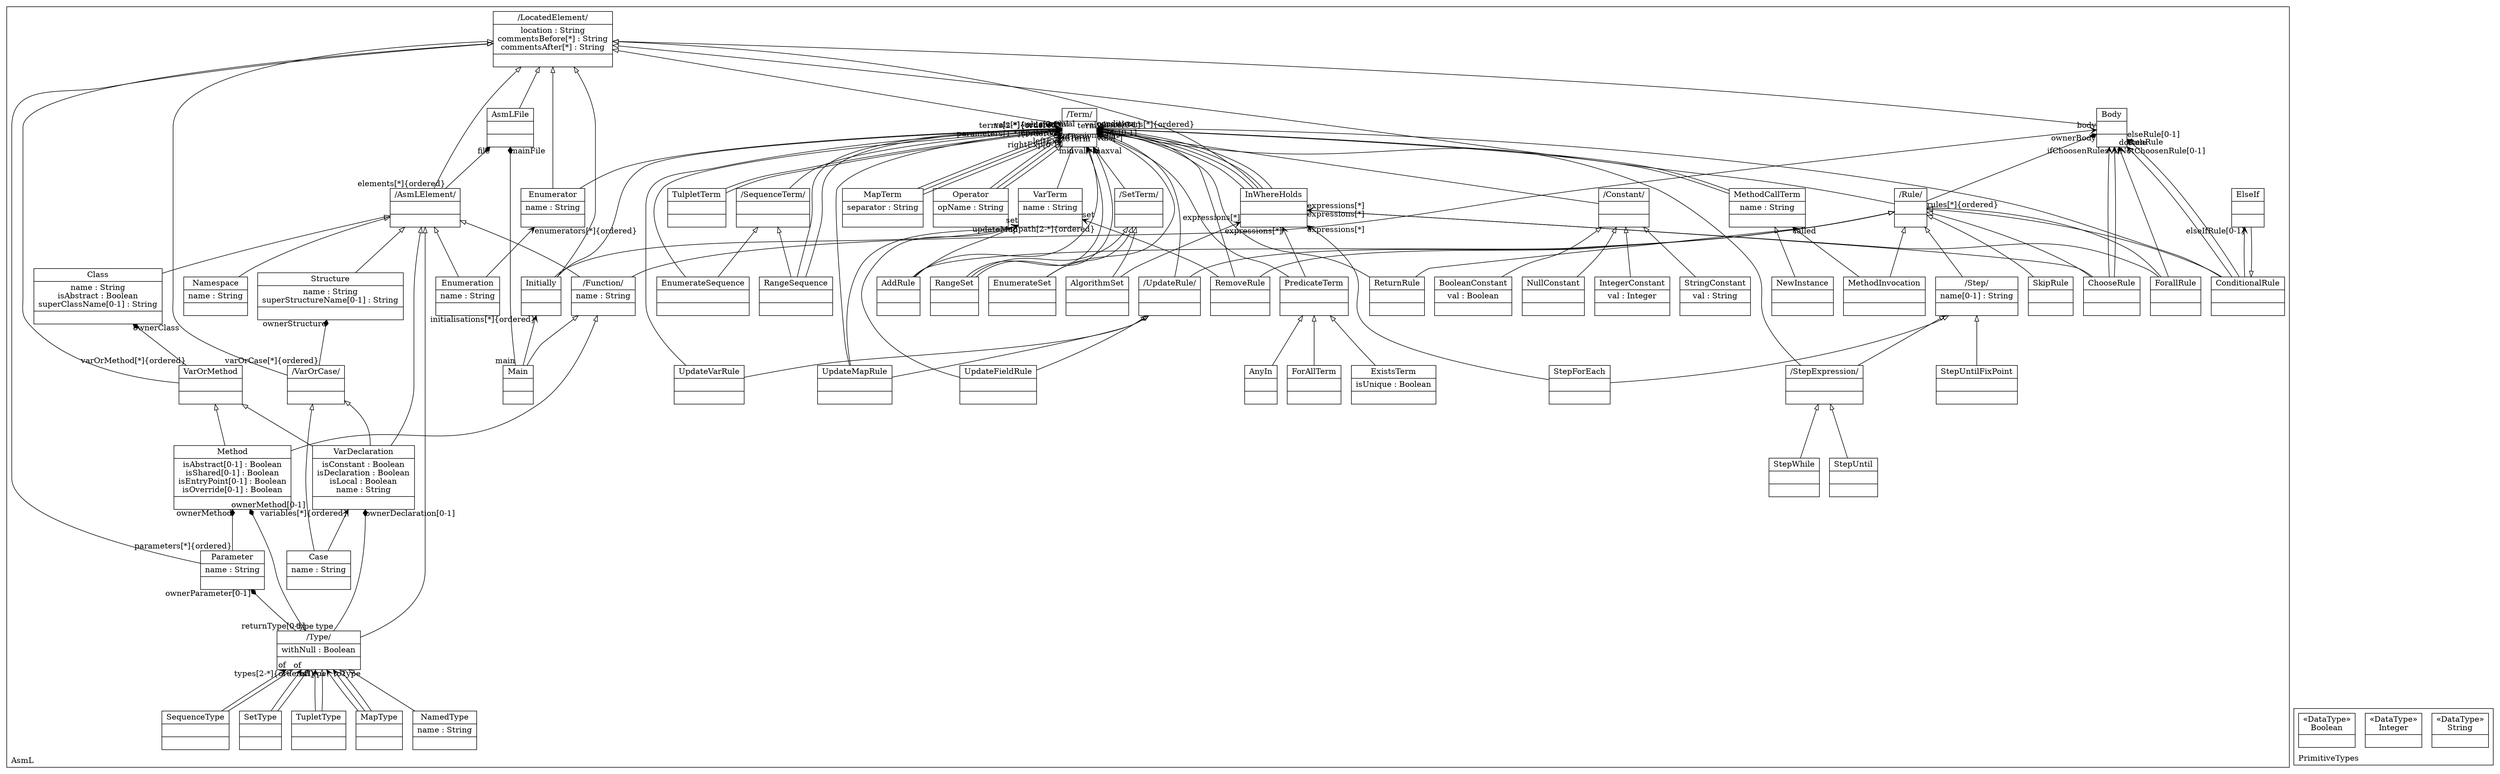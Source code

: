 digraph "KM3 Model in DOT" {
graph[rankdir=BT,labeljust=l,labelloc=t,nodeSep=0.75,compound=true];
 subgraph "cluster_AsmL"{
labelloc=t
color=black
label=AsmL
 node[shape=record];
LocatedElement[label="{/LocatedElement/|location : String\ncommentsBefore[*] : String\ncommentsAfter[*] : String| }"]
;
 node[shape=record];
Body[label="{Body| | }"]
 Body->LocatedElement[arrowhead=onormal,group=LocatedElement,minlen=2,constraint=true,]
;
 node[shape=record];
InWhereHolds[label="{InWhereHolds| | }"]
 InWhereHolds->Term[arrowhead=vee,arrowtail=diamond,headlabel="var",group=Term,minlen=2,constraint=true,]
 InWhereHolds->Term[arrowhead=vee,arrowtail=diamond,headlabel="in",group=Term,minlen=2,constraint=true,]
 InWhereHolds->Term[arrowhead=vee,arrowtail=diamond,headlabel="where[0-1]",group=Term,minlen=2,constraint=true,]
 InWhereHolds->Term[arrowhead=vee,arrowtail=diamond,headlabel="holds[0-1]",group=Term,minlen=2,constraint=true,]
 InWhereHolds->LocatedElement[arrowhead=onormal,group=LocatedElement,minlen=2,constraint=true,]
;
 node[shape=record];
AsmLFile[label="{AsmLFile| | }"]
 AsmLFile->LocatedElement[arrowhead=onormal,group=LocatedElement,minlen=2,constraint=true,]
;
 node[shape=record];
AsmLElement[label="{/AsmLElement/| | }"]
 AsmLElement->AsmLFile[arrowhead=diamond,arrowtail=none,headlabel="file",taillabel="elements[*]{ordered}",group=AsmLFile,minlen=2,constraint=true,]
 AsmLElement->LocatedElement[arrowhead=onormal,group=LocatedElement,minlen=2,constraint=true,]
;
 node[shape=record];
VarDeclaration[label="{VarDeclaration|isConstant : Boolean\nisDeclaration : Boolean\nisLocal : Boolean\nname : String| }"]
 VarDeclaration->AsmLElement[arrowhead=onormal,group=AsmLElement,minlen=2,constraint=true,]
 VarDeclaration->VarOrCase[arrowhead=onormal,group=VarOrCase,minlen=2,constraint=true,]
 VarDeclaration->VarOrMethod[arrowhead=onormal,group=VarOrMethod,minlen=2,constraint=true,]
;
 node[shape=record];
Namespace[label="{Namespace|name : String| }"]
 Namespace->AsmLElement[arrowhead=onormal,group=AsmLElement,minlen=2,constraint=true,]
;
 node[shape=record];
Structure[label="{Structure|name : String\nsuperStructureName[0-1] : String| }"]
 Structure->AsmLElement[arrowhead=onormal,group=AsmLElement,minlen=2,constraint=true,]
;
 node[shape=record];
VarOrCase[label="{/VarOrCase/| | }"]
 VarOrCase->Structure[arrowhead=diamond,arrowtail=none,headlabel="ownerStructure",taillabel="varOrCase[*]{ordered}",group=Structure,minlen=2,constraint=true,]
 VarOrCase->LocatedElement[arrowhead=onormal,group=LocatedElement,minlen=2,constraint=true,]
;
 node[shape=record];
Case[label="{Case|name : String| }"]
 Case->VarDeclaration[arrowhead=vee,arrowtail=diamond,headlabel="variables[*]{ordered}",group=VarDeclaration,minlen=2,constraint=true,]
 Case->VarOrCase[arrowhead=onormal,group=VarOrCase,minlen=2,constraint=true,]
;
 node[shape=record];
Class[label="{Class|name : String\nisAbstract : Boolean\nsuperClassName[0-1] : String| }"]
 Class->AsmLElement[arrowhead=onormal,group=AsmLElement,minlen=2,constraint=true,]
;
 node[shape=record];
VarOrMethod[label="{VarOrMethod| | }"]
 VarOrMethod->Class[arrowhead=diamond,arrowtail=none,headlabel="ownerClass",taillabel="varOrMethod[*]{ordered}",group=Class,minlen=2,constraint=true,]
 VarOrMethod->LocatedElement[arrowhead=onormal,group=LocatedElement,minlen=2,constraint=true,]
;
 node[shape=record];
Enumeration[label="{Enumeration|name : String| }"]
 Enumeration->Enumerator[arrowhead=vee,arrowtail=diamond,headlabel="enumerators[*]{ordered}",group=Enumerator,minlen=2,constraint=true,]
 Enumeration->AsmLElement[arrowhead=onormal,group=AsmLElement,minlen=2,constraint=true,]
;
 node[shape=record];
Enumerator[label="{Enumerator|name : String| }"]
 Enumerator->Term[arrowhead=vee,arrowtail=diamond,headlabel="value[0-1]",group=Term,minlen=2,constraint=true,]
 Enumerator->LocatedElement[arrowhead=onormal,group=LocatedElement,minlen=2,constraint=true,]
;
 node[shape=record];
Function[label="{/Function/|name : String| }"]
 Function->Body[arrowhead=vee,arrowtail=diamond,headlabel="body",group=Body,minlen=2,constraint=true,]
 Function->AsmLElement[arrowhead=onormal,group=AsmLElement,minlen=2,constraint=true,]
;
 node[shape=record];
Method[label="{Method|isAbstract[0-1] : Boolean\nisShared[0-1] : Boolean\nisEntryPoint[0-1] : Boolean\nisOverride[0-1] : Boolean| }"]
 Method->Function[arrowhead=onormal,group=Function,minlen=2,constraint=true,]
 Method->VarOrMethod[arrowhead=onormal,group=VarOrMethod,minlen=2,constraint=true,]
;
 node[shape=record];
Parameter[label="{Parameter|name : String| }"]
 Parameter->Method[arrowhead=diamond,arrowtail=none,headlabel="ownerMethod",taillabel="parameters[*]{ordered}",group=Method,minlen=2,constraint=true,]
 Parameter->LocatedElement[arrowhead=onormal,group=LocatedElement,minlen=2,constraint=true,]
;
 node[shape=record];
Main[label="{Main| | }"]
 Main->AsmLFile[arrowhead=diamond,arrowtail=none,headlabel="mainFile",taillabel="main",group=AsmLFile,minlen=2,constraint=true,]
 Main->Initially[arrowhead=vee,arrowtail=diamond,headlabel="initialisations[*]{ordered}",group=Initially,minlen=2,constraint=true,]
 Main->Function[arrowhead=onormal,group=Function,minlen=2,constraint=true,]
;
 node[shape=record];
Initially[label="{Initially| | }"]
 Initially->VarTerm[arrowhead=vee,arrowtail=diamond,headlabel="id",group=VarTerm,minlen=2,constraint=true,]
 Initially->Term[arrowhead=vee,arrowtail=diamond,headlabel="val",group=Term,minlen=2,constraint=true,]
 Initially->LocatedElement[arrowhead=onormal,group=LocatedElement,minlen=2,constraint=true,]
;
 node[shape=record];
Rule[label="{/Rule/| | }"]
 Rule->Body[arrowhead=diamond,arrowtail=none,headlabel="ownerBody",taillabel="rules[*]{ordered}",group=Body,minlen=2,constraint=true,]
 Rule->LocatedElement[arrowhead=onormal,group=LocatedElement,minlen=2,constraint=true,]
;
 node[shape=record];
SkipRule[label="{SkipRule| | }"]
 SkipRule->Rule[arrowhead=onormal,group=Rule,minlen=2,constraint=true,]
;
 node[shape=record];
Step[label="{/Step/|name[0-1] : String| }"]
 Step->Rule[arrowhead=onormal,group=Rule,minlen=2,constraint=true,]
;
 node[shape=record];
StepUntilFixPoint[label="{StepUntilFixPoint| | }"]
 StepUntilFixPoint->Step[arrowhead=onormal,group=Step,minlen=2,constraint=true,]
;
 node[shape=record];
StepExpression[label="{/StepExpression/| | }"]
 StepExpression->Term[arrowhead=vee,arrowtail=diamond,headlabel="expression",group=Term,minlen=2,constraint=true,]
 StepExpression->Step[arrowhead=onormal,group=Step,minlen=2,constraint=true,]
;
 node[shape=record];
StepWhile[label="{StepWhile| | }"]
 StepWhile->StepExpression[arrowhead=onormal,group=StepExpression,minlen=2,constraint=true,]
;
 node[shape=record];
StepUntil[label="{StepUntil| | }"]
 StepUntil->StepExpression[arrowhead=onormal,group=StepExpression,minlen=2,constraint=true,]
;
 node[shape=record];
StepForEach[label="{StepForEach| | }"]
 StepForEach->InWhereHolds[arrowhead=vee,arrowtail=diamond,headlabel="expressions[*]",group=InWhereHolds,minlen=2,constraint=true,]
 StepForEach->Step[arrowhead=onormal,group=Step,minlen=2,constraint=true,]
;
 node[shape=record];
MethodInvocation[label="{MethodInvocation| | }"]
 MethodInvocation->MethodCallTerm[arrowhead=vee,arrowtail=diamond,headlabel="called",group=MethodCallTerm,minlen=2,constraint=true,]
 MethodInvocation->Rule[arrowhead=onormal,group=Rule,minlen=2,constraint=true,]
;
 node[shape=record];
UpdateRule[label="{/UpdateRule/| | }"]
 UpdateRule->Term[arrowhead=vee,arrowtail=diamond,headlabel="term",group=Term,minlen=2,constraint=true,]
 UpdateRule->Rule[arrowhead=onormal,group=Rule,minlen=2,constraint=true,]
;
 node[shape=record];
UpdateVarRule[label="{UpdateVarRule| | }"]
 UpdateVarRule->Term[arrowhead=vee,arrowtail=diamond,headlabel="updateVar",group=Term,minlen=2,constraint=true,]
 UpdateVarRule->UpdateRule[arrowhead=onormal,group=UpdateRule,minlen=2,constraint=true,]
;
 node[shape=record];
UpdateFieldRule[label="{UpdateFieldRule| | }"]
 UpdateFieldRule->VarTerm[arrowhead=vee,arrowtail=diamond,headlabel="path[2-*]{ordered}",group=VarTerm,minlen=2,constraint=true,]
 UpdateFieldRule->UpdateRule[arrowhead=onormal,group=UpdateRule,minlen=2,constraint=true,]
;
 node[shape=record];
UpdateMapRule[label="{UpdateMapRule| | }"]
 UpdateMapRule->VarTerm[arrowhead=vee,arrowtail=diamond,headlabel="updateMap",group=VarTerm,minlen=2,constraint=true,]
 UpdateMapRule->Term[arrowhead=vee,arrowtail=diamond,headlabel="parameters[1-*]{ordered}",group=Term,minlen=2,constraint=true,]
 UpdateMapRule->UpdateRule[arrowhead=onormal,group=UpdateRule,minlen=2,constraint=true,]
;
 node[shape=record];
ChooseRule[label="{ChooseRule| | }"]
 ChooseRule->InWhereHolds[arrowhead=vee,arrowtail=diamond,headlabel="expressions[*]",group=InWhereHolds,minlen=2,constraint=true,]
 ChooseRule->Body[arrowhead=vee,arrowtail=diamond,headlabel="ifChoosenRules",group=Body,minlen=2,constraint=true,]
 ChooseRule->Body[arrowhead=vee,arrowtail=diamond,headlabel="ifNotChoosenRule[0-1]",group=Body,minlen=2,constraint=true,]
 ChooseRule->Rule[arrowhead=onormal,group=Rule,minlen=2,constraint=true,]
;
 node[shape=record];
ForallRule[label="{ForallRule| | }"]
 ForallRule->InWhereHolds[arrowhead=vee,arrowtail=diamond,headlabel="expressions[*]",group=InWhereHolds,minlen=2,constraint=true,]
 ForallRule->Body[arrowhead=vee,arrowtail=diamond,headlabel="doRule",group=Body,minlen=2,constraint=true,]
 ForallRule->Rule[arrowhead=onormal,group=Rule,minlen=2,constraint=true,]
;
 node[shape=record];
ConditionalRule[label="{ConditionalRule| | }"]
 ConditionalRule->Term[arrowhead=vee,arrowtail=diamond,headlabel="condition",group=Term,minlen=2,constraint=true,]
 ConditionalRule->Body[arrowhead=vee,arrowtail=diamond,headlabel="thenRule",group=Body,minlen=2,constraint=true,]
 ConditionalRule->Body[arrowhead=vee,arrowtail=diamond,headlabel="elseRule[0-1]",group=Body,minlen=2,constraint=true,]
 ConditionalRule->ElseIf[arrowhead=vee,arrowtail=diamond,headlabel="elseIfRule[0-1]",group=ElseIf,minlen=2,constraint=true,]
 ConditionalRule->Rule[arrowhead=onormal,group=Rule,minlen=2,constraint=true,]
;
 node[shape=record];
ElseIf[label="{ElseIf| | }"]
 ElseIf->ConditionalRule[arrowhead=onormal,group=ConditionalRule,minlen=2,constraint=true,]
;
 node[shape=record];
ReturnRule[label="{ReturnRule| | }"]
 ReturnRule->Term[arrowhead=vee,arrowtail=diamond,headlabel="term",group=Term,minlen=2,constraint=true,]
 ReturnRule->Rule[arrowhead=onormal,group=Rule,minlen=2,constraint=true,]
;
 node[shape=record];
AddRule[label="{AddRule| | }"]
 AddRule->Term[arrowhead=vee,arrowtail=diamond,headlabel="val",group=Term,minlen=2,constraint=true,]
 AddRule->VarTerm[arrowhead=vee,arrowtail=diamond,headlabel="set",group=VarTerm,minlen=2,constraint=true,]
 AddRule->Rule[arrowhead=onormal,group=Rule,minlen=2,constraint=true,]
;
 node[shape=record];
RemoveRule[label="{RemoveRule| | }"]
 RemoveRule->Term[arrowhead=vee,arrowtail=diamond,headlabel="val",group=Term,minlen=2,constraint=true,]
 RemoveRule->VarTerm[arrowhead=vee,arrowtail=diamond,headlabel="set",group=VarTerm,minlen=2,constraint=true,]
 RemoveRule->Rule[arrowhead=onormal,group=Rule,minlen=2,constraint=true,]
;
 node[shape=record];
Type[label="{/Type/|withNull : Boolean| }"]
 Type->VarDeclaration[arrowhead=diamond,arrowtail=none,headlabel="ownerDeclaration[0-1]",taillabel="type",group=VarDeclaration,minlen=2,constraint=true,]
 Type->Method[arrowhead=diamond,arrowtail=none,headlabel="ownerMethod[0-1]",taillabel="returnType[0-1]",group=Method,minlen=2,constraint=true,]
 Type->Parameter[arrowhead=diamond,arrowtail=none,headlabel="ownerParameter[0-1]",taillabel="type",group=Parameter,minlen=2,constraint=true,]
 Type->AsmLElement[arrowhead=onormal,group=AsmLElement,minlen=2,constraint=true,]
;
 node[shape=record];
NamedType[label="{NamedType|name : String| }"]
 NamedType->Type[arrowhead=onormal,group=Type,minlen=2,constraint=true,]
;
 node[shape=record];
MapType[label="{MapType| | }"]
 MapType->Type[arrowhead=vee,arrowtail=diamond,headlabel="ofType",group=Type,minlen=2,constraint=true,]
 MapType->Type[arrowhead=vee,arrowtail=diamond,headlabel="toType",group=Type,minlen=2,constraint=true,]
 MapType->Type[arrowhead=onormal,group=Type,minlen=2,constraint=true,]
;
 node[shape=record];
TupletType[label="{TupletType| | }"]
 TupletType->Type[arrowhead=vee,arrowtail=diamond,headlabel="types[2-*]{ordered}",group=Type,minlen=2,constraint=true,]
 TupletType->Type[arrowhead=onormal,group=Type,minlen=2,constraint=true,]
;
 node[shape=record];
SetType[label="{SetType| | }"]
 SetType->Type[arrowhead=vee,arrowtail=diamond,headlabel="of",group=Type,minlen=2,constraint=true,]
 SetType->Type[arrowhead=onormal,group=Type,minlen=2,constraint=true,]
;
 node[shape=record];
SequenceType[label="{SequenceType| | }"]
 SequenceType->Type[arrowhead=vee,arrowtail=diamond,headlabel="of",group=Type,minlen=2,constraint=true,]
 SequenceType->Type[arrowhead=onormal,group=Type,minlen=2,constraint=true,]
;
 node[shape=record];
Term[label="{/Term/| | }"]
 Term->LocatedElement[arrowhead=onormal,group=LocatedElement,minlen=2,constraint=true,]
;
 node[shape=record];
VarTerm[label="{VarTerm|name : String| }"]
 VarTerm->Term[arrowhead=onormal,group=Term,minlen=2,constraint=true,]
;
 node[shape=record];
Operator[label="{Operator|opName : String| }"]
 Operator->Term[arrowhead=vee,arrowtail=diamond,headlabel="leftExp",group=Term,minlen=2,constraint=true,]
 Operator->Term[arrowhead=vee,arrowtail=diamond,headlabel="rightExp[0-1]",group=Term,minlen=2,constraint=true,]
 Operator->Term[arrowhead=onormal,group=Term,minlen=2,constraint=true,]
;
 node[shape=record];
MapTerm[label="{MapTerm|separator : String| }"]
 MapTerm->Term[arrowhead=vee,arrowtail=diamond,headlabel="ofTerm",group=Term,minlen=2,constraint=true,]
 MapTerm->Term[arrowhead=vee,arrowtail=diamond,headlabel="toTerm",group=Term,minlen=2,constraint=true,]
 MapTerm->Term[arrowhead=onormal,group=Term,minlen=2,constraint=true,]
;
 node[shape=record];
TulpletTerm[label="{TulpletTerm| | }"]
 TulpletTerm->Term[arrowhead=vee,arrowtail=diamond,headlabel="terms[2-*]{ordered}",group=Term,minlen=2,constraint=true,]
 TulpletTerm->Term[arrowhead=onormal,group=Term,minlen=2,constraint=true,]
;
 node[shape=record];
MethodCallTerm[label="{MethodCallTerm|name : String| }"]
 MethodCallTerm->Term[arrowhead=vee,arrowtail=diamond,headlabel="parameters[*]{ordered}",group=Term,minlen=2,constraint=true,]
 MethodCallTerm->Term[arrowhead=onormal,group=Term,minlen=2,constraint=true,]
;
 node[shape=record];
NewInstance[label="{NewInstance| | }"]
 NewInstance->MethodCallTerm[arrowhead=onormal,group=MethodCallTerm,minlen=2,constraint=true,]
;
 node[shape=record];
PredicateTerm[label="{PredicateTerm| | }"]
 PredicateTerm->InWhereHolds[arrowhead=vee,arrowtail=diamond,headlabel="expressions[*]",group=InWhereHolds,minlen=2,constraint=true,]
 PredicateTerm->Term[arrowhead=onormal,group=Term,minlen=2,constraint=true,]
;
 node[shape=record];
ForAllTerm[label="{ForAllTerm| | }"]
 ForAllTerm->PredicateTerm[arrowhead=onormal,group=PredicateTerm,minlen=2,constraint=true,]
;
 node[shape=record];
ExistsTerm[label="{ExistsTerm|isUnique : Boolean| }"]
 ExistsTerm->PredicateTerm[arrowhead=onormal,group=PredicateTerm,minlen=2,constraint=true,]
;
 node[shape=record];
AnyIn[label="{AnyIn| | }"]
 AnyIn->PredicateTerm[arrowhead=onormal,group=PredicateTerm,minlen=2,constraint=true,]
;
 node[shape=record];
SetTerm[label="{/SetTerm/| | }"]
 SetTerm->Term[arrowhead=onormal,group=Term,minlen=2,constraint=true,]
;
 node[shape=record];
EnumerateSet[label="{EnumerateSet| | }"]
 EnumerateSet->Term[arrowhead=vee,arrowtail=diamond,headlabel="vals[*]",group=Term,minlen=2,constraint=true,]
 EnumerateSet->SetTerm[arrowhead=onormal,group=SetTerm,minlen=2,constraint=true,]
;
 node[shape=record];
RangeSet[label="{RangeSet| | }"]
 RangeSet->Term[arrowhead=vee,arrowtail=diamond,headlabel="minval",group=Term,minlen=2,constraint=true,]
 RangeSet->Term[arrowhead=vee,arrowtail=diamond,headlabel="maxval",group=Term,minlen=2,constraint=true,]
 RangeSet->SetTerm[arrowhead=onormal,group=SetTerm,minlen=2,constraint=true,]
;
 node[shape=record];
AlgorithmSet[label="{AlgorithmSet| | }"]
 AlgorithmSet->InWhereHolds[arrowhead=vee,arrowtail=diamond,headlabel="expressions[*]",group=InWhereHolds,minlen=2,constraint=true,]
 AlgorithmSet->SetTerm[arrowhead=onormal,group=SetTerm,minlen=2,constraint=true,]
;
 node[shape=record];
SequenceTerm[label="{/SequenceTerm/| | }"]
 SequenceTerm->Term[arrowhead=onormal,group=Term,minlen=2,constraint=true,]
;
 node[shape=record];
EnumerateSequence[label="{EnumerateSequence| | }"]
 EnumerateSequence->Term[arrowhead=vee,arrowtail=diamond,headlabel="vals[*]{ordered}",group=Term,minlen=2,constraint=true,]
 EnumerateSequence->SequenceTerm[arrowhead=onormal,group=SequenceTerm,minlen=2,constraint=true,]
;
 node[shape=record];
RangeSequence[label="{RangeSequence| | }"]
 RangeSequence->Term[arrowhead=vee,arrowtail=diamond,headlabel="minval",group=Term,minlen=2,constraint=true,]
 RangeSequence->Term[arrowhead=vee,arrowtail=diamond,headlabel="maxval",group=Term,minlen=2,constraint=true,]
 RangeSequence->SequenceTerm[arrowhead=onormal,group=SequenceTerm,minlen=2,constraint=true,]
;
 node[shape=record];
Constant[label="{/Constant/| | }"]
 Constant->Term[arrowhead=onormal,group=Term,minlen=2,constraint=true,]
;
 node[shape=record];
BooleanConstant[label="{BooleanConstant|val : Boolean| }"]
 BooleanConstant->Constant[arrowhead=onormal,group=Constant,minlen=2,constraint=true,]
;
 node[shape=record];
IntegerConstant[label="{IntegerConstant|val : Integer| }"]
 IntegerConstant->Constant[arrowhead=onormal,group=Constant,minlen=2,constraint=true,]
;
 node[shape=record];
StringConstant[label="{StringConstant|val : String| }"]
 StringConstant->Constant[arrowhead=onormal,group=Constant,minlen=2,constraint=true,]
;
 node[shape=record];
NullConstant[label="{NullConstant| | }"]
 NullConstant->Constant[arrowhead=onormal,group=Constant,minlen=2,constraint=true,]
;

} subgraph "cluster_PrimitiveTypes"{
labelloc=t
color=black
label=PrimitiveTypes
 node[shape=record];
String[label="{&#171;DataType&#187;\nString|}"]
;
 node[shape=record];
Integer[label="{&#171;DataType&#187;\nInteger|}"]
;
 node[shape=record];
Boolean[label="{&#171;DataType&#187;\nBoolean|}"]
;

}
}